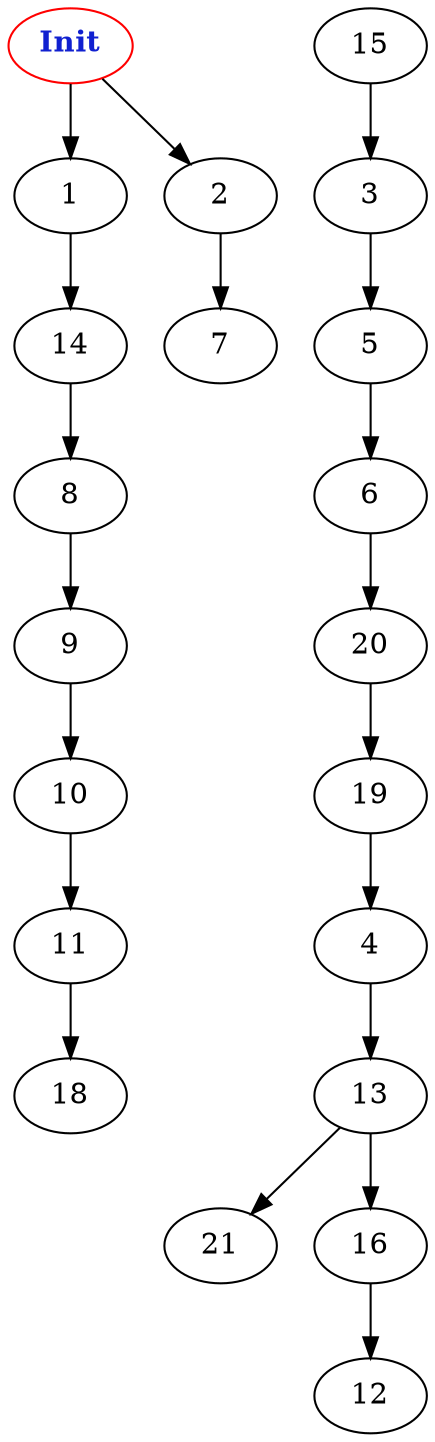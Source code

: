 digraph "Perturbed Net Graph with 21 nodes" {
edge ["class"="link-class"]
"0" ["color"="red","label"=<<b>Init</b>>,"fontcolor"="#1020d0"]
"0" -> "1" ["weight"="2.0"]
"0" -> "2" ["weight"="1.0"]
"1" -> "14" ["weight"="5.0"]
"2" -> "7" ["weight"="1.0"]
"5" -> "6" ["weight"="8.0"]
"6" -> "20" ["weight"="9.0"]
"10" -> "11" ["weight"="4.0"]
"11" -> "18" ["weight"="1.0"]
"14" -> "8" ["weight"="2.0"]
"8" -> "9" ["weight"="2.0"]
"9" -> "10" ["weight"="4.0"]
"20" -> "19" ["weight"="1.0"]
"19" -> "4" ["weight"="1.0"]
"4" -> "13" ["weight"="4.0"]
"13" -> "21" ["weight"="1.0"]
"13" -> "16" ["weight"="3.0"]
"16" -> "12" ["weight"="1.0"]
"3" -> "5" ["weight"="3.0"]
"15" -> "3" ["weight"="1.0"]
}